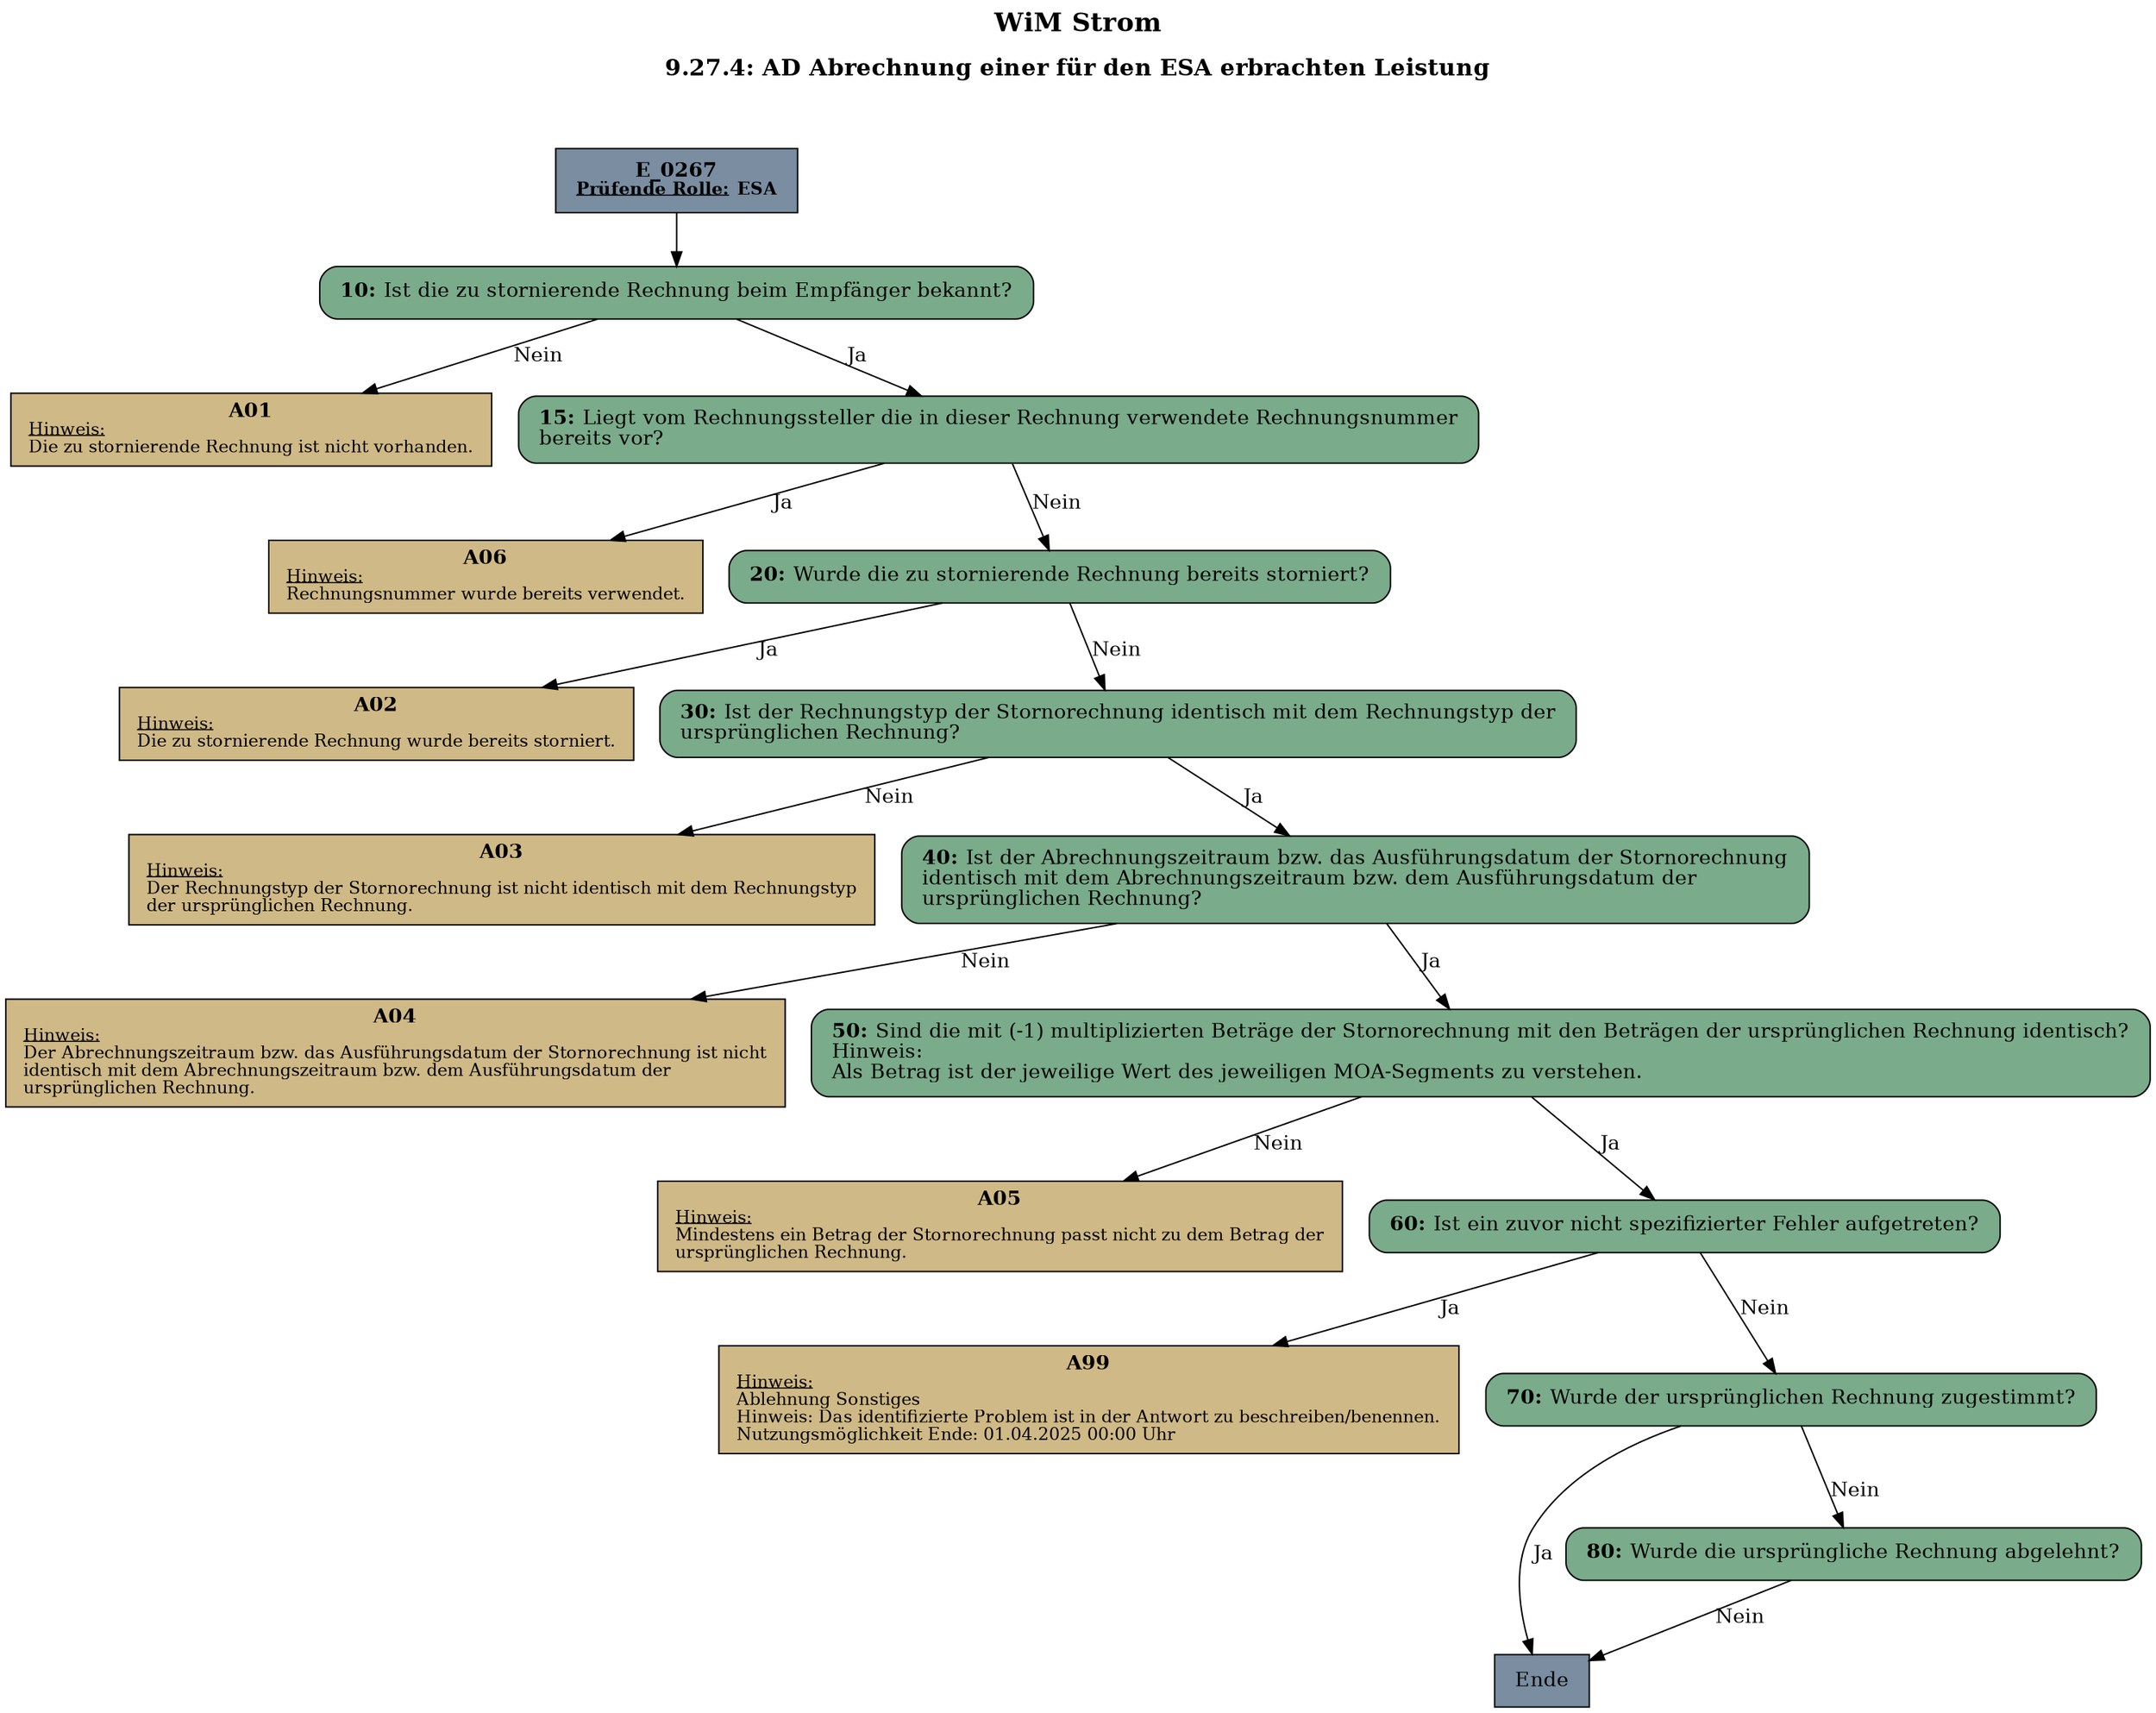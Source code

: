 digraph D {
    labelloc="t";
    label=<<B><FONT POINT-SIZE="18">WiM Strom</FONT></B><BR/><BR/><B><FONT POINT-SIZE="16">9.27.4: AD Abrechnung einer für den ESA erbrachten Leistung</FONT></B><BR/><BR/><BR/><BR/>>;
    ratio="compress";
    concentrate=true;
    pack=true;
    rankdir=TB;
    packmode="array";
    size="20,20";
    "Start" [margin="0.2,0.12", shape=box, style=filled, fillcolor="#7a8da1", label=<<B>E_0267</B><BR align="center"/><FONT point-size="12"><B><U>Prüfende Rolle:</U> ESA</B></FONT><BR align="center"/>>];
    "10" [margin="0.2,0.12", shape=box, style="filled,rounded", fillcolor="#7aab8a", label=<<B>10: </B>Ist die zu stornierende Rechnung beim Empfänger bekannt?<BR align="left"/>>];
    "A01" [margin="0.17,0.08", shape=box, style=filled, fillcolor="#cfb986", label=<<B>A01</B><BR align="center"/><FONT point-size="12"><U>Hinweis:</U><BR align="left"/>Die zu stornierende Rechnung ist nicht vorhanden.<BR align="left"/></FONT>>];
    "15" [margin="0.2,0.12", shape=box, style="filled,rounded", fillcolor="#7aab8a", label=<<B>15: </B>Liegt vom Rechnungssteller die in dieser Rechnung verwendete Rechnungsnummer<BR align="left"/>bereits vor?<BR align="left"/>>];
    "A06" [margin="0.17,0.08", shape=box, style=filled, fillcolor="#cfb986", label=<<B>A06</B><BR align="center"/><FONT point-size="12"><U>Hinweis:</U><BR align="left"/>Rechnungsnummer wurde bereits verwendet.<BR align="left"/></FONT>>];
    "20" [margin="0.2,0.12", shape=box, style="filled,rounded", fillcolor="#7aab8a", label=<<B>20: </B>Wurde die zu stornierende Rechnung bereits storniert?<BR align="left"/>>];
    "A02" [margin="0.17,0.08", shape=box, style=filled, fillcolor="#cfb986", label=<<B>A02</B><BR align="center"/><FONT point-size="12"><U>Hinweis:</U><BR align="left"/>Die zu stornierende Rechnung wurde bereits storniert.<BR align="left"/></FONT>>];
    "30" [margin="0.2,0.12", shape=box, style="filled,rounded", fillcolor="#7aab8a", label=<<B>30: </B>Ist der Rechnungstyp der Stornorechnung identisch mit dem Rechnungstyp der<BR align="left"/>ursprünglichen Rechnung?<BR align="left"/>>];
    "A03" [margin="0.17,0.08", shape=box, style=filled, fillcolor="#cfb986", label=<<B>A03</B><BR align="center"/><FONT point-size="12"><U>Hinweis:</U><BR align="left"/>Der Rechnungstyp der Stornorechnung ist nicht identisch mit dem Rechnungstyp<BR align="left"/>der ursprünglichen Rechnung.<BR align="left"/></FONT>>];
    "40" [margin="0.2,0.12", shape=box, style="filled,rounded", fillcolor="#7aab8a", label=<<B>40: </B>Ist der Abrechnungszeitraum bzw. das Ausführungsdatum der Stornorechnung<BR align="left"/>identisch mit dem Abrechnungszeitraum bzw. dem Ausführungsdatum der<BR align="left"/>ursprünglichen Rechnung?<BR align="left"/>>];
    "A04" [margin="0.17,0.08", shape=box, style=filled, fillcolor="#cfb986", label=<<B>A04</B><BR align="center"/><FONT point-size="12"><U>Hinweis:</U><BR align="left"/>Der Abrechnungszeitraum bzw. das Ausführungsdatum der Stornorechnung ist nicht<BR align="left"/>identisch mit dem Abrechnungszeitraum bzw. dem Ausführungsdatum der<BR align="left"/>ursprünglichen Rechnung.<BR align="left"/></FONT>>];
    "50" [margin="0.2,0.12", shape=box, style="filled,rounded", fillcolor="#7aab8a", label=<<B>50: </B>Sind die mit (-1) multiplizierten Beträge der Stornorechnung mit den Beträgen der ursprünglichen Rechnung identisch?<BR align="left"/>Hinweis:<BR align="left"/>Als Betrag ist der jeweilige Wert des jeweiligen MOA-Segments zu verstehen.<BR align="left"/>>];
    "A05" [margin="0.17,0.08", shape=box, style=filled, fillcolor="#cfb986", label=<<B>A05</B><BR align="center"/><FONT point-size="12"><U>Hinweis:</U><BR align="left"/>Mindestens ein Betrag der Stornorechnung passt nicht zu dem Betrag der<BR align="left"/>ursprünglichen Rechnung.<BR align="left"/></FONT>>];
    "60" [margin="0.2,0.12", shape=box, style="filled,rounded", fillcolor="#7aab8a", label=<<B>60: </B>Ist ein zuvor nicht spezifizierter Fehler aufgetreten?<BR align="left"/>>];
    "A99" [margin="0.17,0.08", shape=box, style=filled, fillcolor="#cfb986", label=<<B>A99</B><BR align="center"/><FONT point-size="12"><U>Hinweis:</U><BR align="left"/>Ablehnung Sonstiges<BR align="left"/>Hinweis: Das identifizierte Problem ist in der Antwort zu beschreiben/benennen.<BR align="left"/>Nutzungsmöglichkeit Ende: 01.04.2025 00:00 Uhr<BR align="left"/></FONT>>];
    "70" [margin="0.2,0.12", shape=box, style="filled,rounded", fillcolor="#7aab8a", label=<<B>70: </B>Wurde der ursprünglichen Rechnung zugestimmt?<BR align="left"/>>];
    "Ende" [margin="0.2,0.12", shape=box, style=filled, fillcolor="#7a8da1", label="Ende"];
    "80" [margin="0.2,0.12", shape=box, style="filled,rounded", fillcolor="#7aab8a", label=<<B>80: </B>Wurde die ursprüngliche Rechnung abgelehnt?<BR align="left"/>>];

    "Start" -> "10";
    "10" -> "A01" [label="Nein"];
    "10" -> "15" [label="Ja"];
    "15" -> "A06" [label="Ja"];
    "15" -> "20" [label="Nein"];
    "20" -> "A02" [label="Ja"];
    "20" -> "30" [label="Nein"];
    "30" -> "A03" [label="Nein"];
    "30" -> "40" [label="Ja"];
    "40" -> "A04" [label="Nein"];
    "40" -> "50" [label="Ja"];
    "50" -> "A05" [label="Nein"];
    "50" -> "60" [label="Ja"];
    "60" -> "A99" [label="Ja"];
    "60" -> "70" [label="Nein"];
    "70" -> "Ende" [label="Ja"];
    "70" -> "80" [label="Nein"];
    "80" -> "Ende" [label="Nein"];

    bgcolor="transparent";
}
